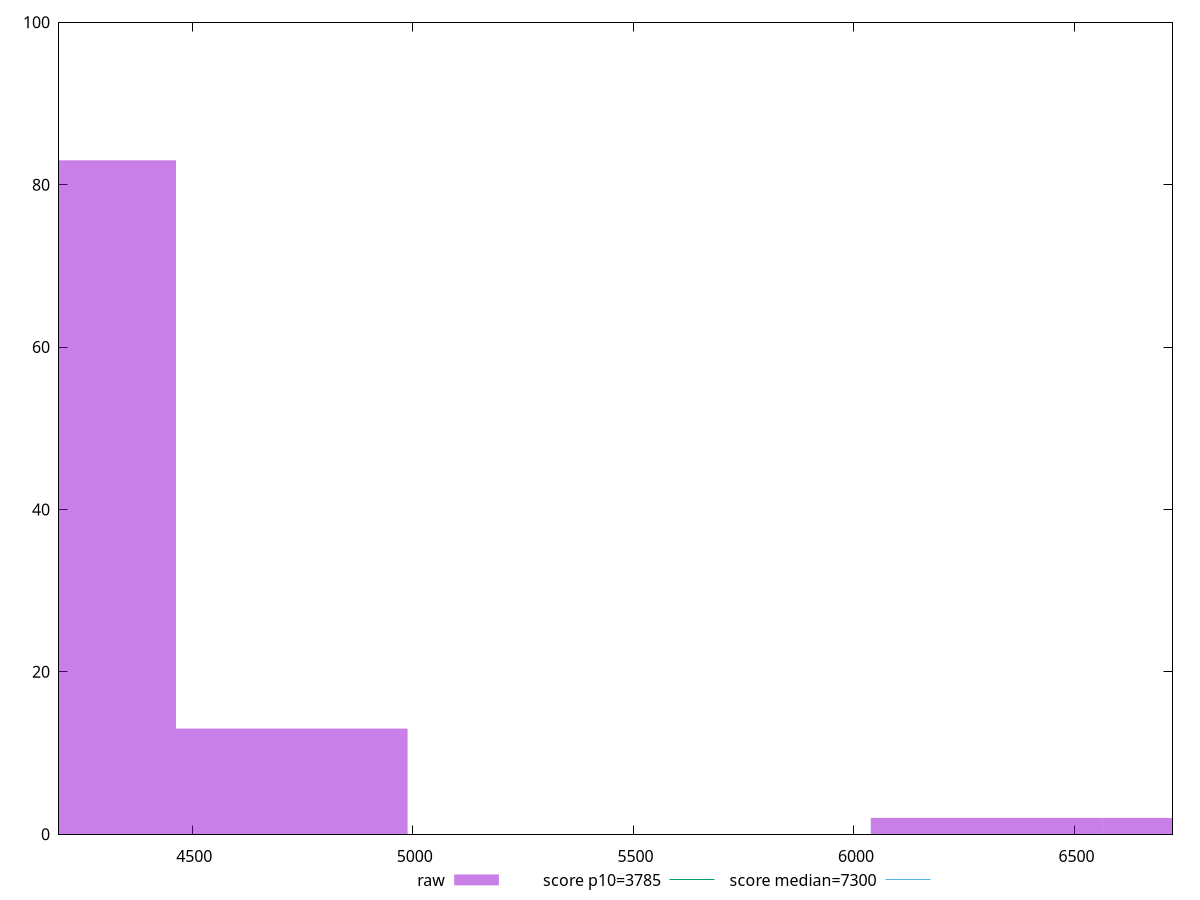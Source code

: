reset

$raw <<EOF
4725.529072303248 13
4200.470286491775 83
6825.764215549135 2
6300.7054297376635 2
EOF

set key outside below
set boxwidth 525.0587858114719
set xrange [4197.717:6722.2268]
set yrange [0:100]
set trange [0:100]
set style fill transparent solid 0.5 noborder

set parametric
set terminal svg size 640, 490 enhanced background rgb 'white'
set output "report_00018_2021-02-10T15-25-16.877Z/interactive/samples/pages+cached+noadtech/raw/histogram.svg"

plot $raw title "raw" with boxes, \
     3785,t title "score p10=3785", \
     7300,t title "score median=7300"

reset
